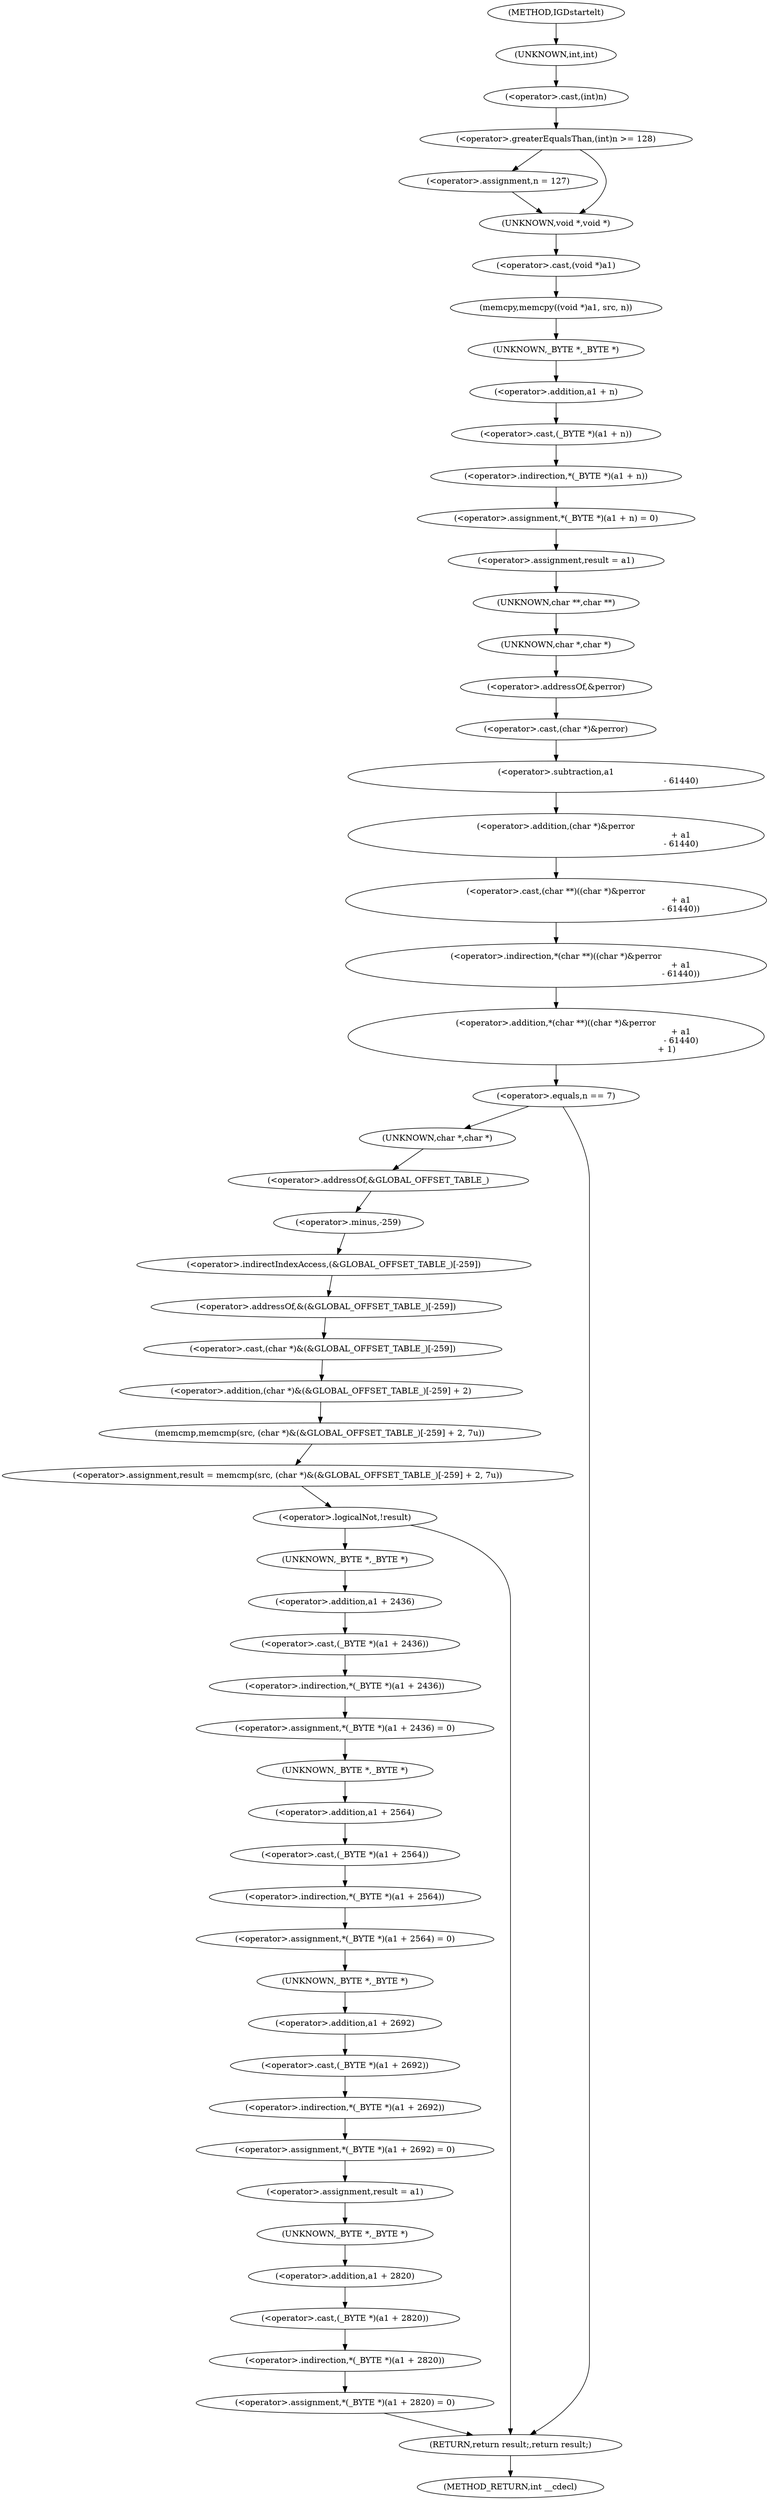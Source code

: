 digraph IGDstartelt {  
"1000109" [label = "(<operator>.greaterEqualsThan,(int)n >= 128)" ]
"1000110" [label = "(<operator>.cast,(int)n)" ]
"1000111" [label = "(UNKNOWN,int,int)" ]
"1000114" [label = "(<operator>.assignment,n = 127)" ]
"1000117" [label = "(memcpy,memcpy((void *)a1, src, n))" ]
"1000118" [label = "(<operator>.cast,(void *)a1)" ]
"1000119" [label = "(UNKNOWN,void *,void *)" ]
"1000123" [label = "(<operator>.assignment,*(_BYTE *)(a1 + n) = 0)" ]
"1000124" [label = "(<operator>.indirection,*(_BYTE *)(a1 + n))" ]
"1000125" [label = "(<operator>.cast,(_BYTE *)(a1 + n))" ]
"1000126" [label = "(UNKNOWN,_BYTE *,_BYTE *)" ]
"1000127" [label = "(<operator>.addition,a1 + n)" ]
"1000131" [label = "(<operator>.assignment,result = a1)" ]
"1000134" [label = "(<operator>.addition,*(char **)((char *)&perror\n                                                                                               + a1\n                                                                                               - 61440)\n                                                                                    + 1)" ]
"1000135" [label = "(<operator>.indirection,*(char **)((char *)&perror\n                                                                                               + a1\n                                                                                               - 61440))" ]
"1000136" [label = "(<operator>.cast,(char **)((char *)&perror\n                                                                                               + a1\n                                                                                               - 61440))" ]
"1000137" [label = "(UNKNOWN,char **,char **)" ]
"1000138" [label = "(<operator>.addition,(char *)&perror\n                                                                                               + a1\n                                                                                               - 61440)" ]
"1000139" [label = "(<operator>.cast,(char *)&perror)" ]
"1000140" [label = "(UNKNOWN,char *,char *)" ]
"1000141" [label = "(<operator>.addressOf,&perror)" ]
"1000143" [label = "(<operator>.subtraction,a1\n                                                                                               - 61440)" ]
"1000148" [label = "(<operator>.equals,n == 7)" ]
"1000152" [label = "(<operator>.assignment,result = memcmp(src, (char *)&(&GLOBAL_OFFSET_TABLE_)[-259] + 2, 7u))" ]
"1000154" [label = "(memcmp,memcmp(src, (char *)&(&GLOBAL_OFFSET_TABLE_)[-259] + 2, 7u))" ]
"1000156" [label = "(<operator>.addition,(char *)&(&GLOBAL_OFFSET_TABLE_)[-259] + 2)" ]
"1000157" [label = "(<operator>.cast,(char *)&(&GLOBAL_OFFSET_TABLE_)[-259])" ]
"1000158" [label = "(UNKNOWN,char *,char *)" ]
"1000159" [label = "(<operator>.addressOf,&(&GLOBAL_OFFSET_TABLE_)[-259])" ]
"1000160" [label = "(<operator>.indirectIndexAccess,(&GLOBAL_OFFSET_TABLE_)[-259])" ]
"1000161" [label = "(<operator>.addressOf,&GLOBAL_OFFSET_TABLE_)" ]
"1000163" [label = "(<operator>.minus,-259)" ]
"1000168" [label = "(<operator>.logicalNot,!result)" ]
"1000171" [label = "(<operator>.assignment,*(_BYTE *)(a1 + 2436) = 0)" ]
"1000172" [label = "(<operator>.indirection,*(_BYTE *)(a1 + 2436))" ]
"1000173" [label = "(<operator>.cast,(_BYTE *)(a1 + 2436))" ]
"1000174" [label = "(UNKNOWN,_BYTE *,_BYTE *)" ]
"1000175" [label = "(<operator>.addition,a1 + 2436)" ]
"1000179" [label = "(<operator>.assignment,*(_BYTE *)(a1 + 2564) = 0)" ]
"1000180" [label = "(<operator>.indirection,*(_BYTE *)(a1 + 2564))" ]
"1000181" [label = "(<operator>.cast,(_BYTE *)(a1 + 2564))" ]
"1000182" [label = "(UNKNOWN,_BYTE *,_BYTE *)" ]
"1000183" [label = "(<operator>.addition,a1 + 2564)" ]
"1000187" [label = "(<operator>.assignment,*(_BYTE *)(a1 + 2692) = 0)" ]
"1000188" [label = "(<operator>.indirection,*(_BYTE *)(a1 + 2692))" ]
"1000189" [label = "(<operator>.cast,(_BYTE *)(a1 + 2692))" ]
"1000190" [label = "(UNKNOWN,_BYTE *,_BYTE *)" ]
"1000191" [label = "(<operator>.addition,a1 + 2692)" ]
"1000195" [label = "(<operator>.assignment,result = a1)" ]
"1000198" [label = "(<operator>.assignment,*(_BYTE *)(a1 + 2820) = 0)" ]
"1000199" [label = "(<operator>.indirection,*(_BYTE *)(a1 + 2820))" ]
"1000200" [label = "(<operator>.cast,(_BYTE *)(a1 + 2820))" ]
"1000201" [label = "(UNKNOWN,_BYTE *,_BYTE *)" ]
"1000202" [label = "(<operator>.addition,a1 + 2820)" ]
"1000206" [label = "(RETURN,return result;,return result;)" ]
"1000102" [label = "(METHOD,IGDstartelt)" ]
"1000208" [label = "(METHOD_RETURN,int __cdecl)" ]
  "1000109" -> "1000119" 
  "1000109" -> "1000114" 
  "1000110" -> "1000109" 
  "1000111" -> "1000110" 
  "1000114" -> "1000119" 
  "1000117" -> "1000126" 
  "1000118" -> "1000117" 
  "1000119" -> "1000118" 
  "1000123" -> "1000131" 
  "1000124" -> "1000123" 
  "1000125" -> "1000124" 
  "1000126" -> "1000127" 
  "1000127" -> "1000125" 
  "1000131" -> "1000137" 
  "1000134" -> "1000148" 
  "1000135" -> "1000134" 
  "1000136" -> "1000135" 
  "1000137" -> "1000140" 
  "1000138" -> "1000136" 
  "1000139" -> "1000143" 
  "1000140" -> "1000141" 
  "1000141" -> "1000139" 
  "1000143" -> "1000138" 
  "1000148" -> "1000158" 
  "1000148" -> "1000206" 
  "1000152" -> "1000168" 
  "1000154" -> "1000152" 
  "1000156" -> "1000154" 
  "1000157" -> "1000156" 
  "1000158" -> "1000161" 
  "1000159" -> "1000157" 
  "1000160" -> "1000159" 
  "1000161" -> "1000163" 
  "1000163" -> "1000160" 
  "1000168" -> "1000174" 
  "1000168" -> "1000206" 
  "1000171" -> "1000182" 
  "1000172" -> "1000171" 
  "1000173" -> "1000172" 
  "1000174" -> "1000175" 
  "1000175" -> "1000173" 
  "1000179" -> "1000190" 
  "1000180" -> "1000179" 
  "1000181" -> "1000180" 
  "1000182" -> "1000183" 
  "1000183" -> "1000181" 
  "1000187" -> "1000195" 
  "1000188" -> "1000187" 
  "1000189" -> "1000188" 
  "1000190" -> "1000191" 
  "1000191" -> "1000189" 
  "1000195" -> "1000201" 
  "1000198" -> "1000206" 
  "1000199" -> "1000198" 
  "1000200" -> "1000199" 
  "1000201" -> "1000202" 
  "1000202" -> "1000200" 
  "1000206" -> "1000208" 
  "1000102" -> "1000111" 
}
